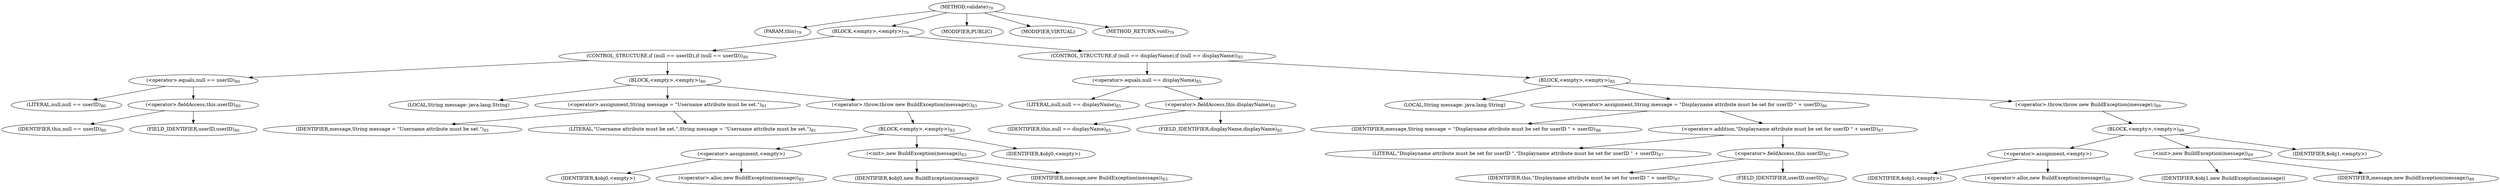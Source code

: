 digraph "validate" {  
"71" [label = <(METHOD,validate)<SUB>79</SUB>> ]
"72" [label = <(PARAM,this)<SUB>79</SUB>> ]
"73" [label = <(BLOCK,&lt;empty&gt;,&lt;empty&gt;)<SUB>79</SUB>> ]
"74" [label = <(CONTROL_STRUCTURE,if (null == userID),if (null == userID))<SUB>80</SUB>> ]
"75" [label = <(&lt;operator&gt;.equals,null == userID)<SUB>80</SUB>> ]
"76" [label = <(LITERAL,null,null == userID)<SUB>80</SUB>> ]
"77" [label = <(&lt;operator&gt;.fieldAccess,this.userID)<SUB>80</SUB>> ]
"78" [label = <(IDENTIFIER,this,null == userID)<SUB>80</SUB>> ]
"79" [label = <(FIELD_IDENTIFIER,userID,userID)<SUB>80</SUB>> ]
"80" [label = <(BLOCK,&lt;empty&gt;,&lt;empty&gt;)<SUB>80</SUB>> ]
"81" [label = <(LOCAL,String message: java.lang.String)> ]
"82" [label = <(&lt;operator&gt;.assignment,String message = &quot;Username attribute must be set.&quot;)<SUB>81</SUB>> ]
"83" [label = <(IDENTIFIER,message,String message = &quot;Username attribute must be set.&quot;)<SUB>81</SUB>> ]
"84" [label = <(LITERAL,&quot;Username attribute must be set.&quot;,String message = &quot;Username attribute must be set.&quot;)<SUB>81</SUB>> ]
"85" [label = <(&lt;operator&gt;.throw,throw new BuildException(message);)<SUB>83</SUB>> ]
"86" [label = <(BLOCK,&lt;empty&gt;,&lt;empty&gt;)<SUB>83</SUB>> ]
"87" [label = <(&lt;operator&gt;.assignment,&lt;empty&gt;)> ]
"88" [label = <(IDENTIFIER,$obj0,&lt;empty&gt;)> ]
"89" [label = <(&lt;operator&gt;.alloc,new BuildException(message))<SUB>83</SUB>> ]
"90" [label = <(&lt;init&gt;,new BuildException(message))<SUB>83</SUB>> ]
"91" [label = <(IDENTIFIER,$obj0,new BuildException(message))> ]
"92" [label = <(IDENTIFIER,message,new BuildException(message))<SUB>83</SUB>> ]
"93" [label = <(IDENTIFIER,$obj0,&lt;empty&gt;)> ]
"94" [label = <(CONTROL_STRUCTURE,if (null == displayName),if (null == displayName))<SUB>85</SUB>> ]
"95" [label = <(&lt;operator&gt;.equals,null == displayName)<SUB>85</SUB>> ]
"96" [label = <(LITERAL,null,null == displayName)<SUB>85</SUB>> ]
"97" [label = <(&lt;operator&gt;.fieldAccess,this.displayName)<SUB>85</SUB>> ]
"98" [label = <(IDENTIFIER,this,null == displayName)<SUB>85</SUB>> ]
"99" [label = <(FIELD_IDENTIFIER,displayName,displayName)<SUB>85</SUB>> ]
"100" [label = <(BLOCK,&lt;empty&gt;,&lt;empty&gt;)<SUB>85</SUB>> ]
"101" [label = <(LOCAL,String message: java.lang.String)> ]
"102" [label = <(&lt;operator&gt;.assignment,String message = &quot;Displayname attribute must be set for userID &quot; + userID)<SUB>86</SUB>> ]
"103" [label = <(IDENTIFIER,message,String message = &quot;Displayname attribute must be set for userID &quot; + userID)<SUB>86</SUB>> ]
"104" [label = <(&lt;operator&gt;.addition,&quot;Displayname attribute must be set for userID &quot; + userID)<SUB>87</SUB>> ]
"105" [label = <(LITERAL,&quot;Displayname attribute must be set for userID &quot;,&quot;Displayname attribute must be set for userID &quot; + userID)<SUB>87</SUB>> ]
"106" [label = <(&lt;operator&gt;.fieldAccess,this.userID)<SUB>87</SUB>> ]
"107" [label = <(IDENTIFIER,this,&quot;Displayname attribute must be set for userID &quot; + userID)<SUB>87</SUB>> ]
"108" [label = <(FIELD_IDENTIFIER,userID,userID)<SUB>87</SUB>> ]
"109" [label = <(&lt;operator&gt;.throw,throw new BuildException(message);)<SUB>89</SUB>> ]
"110" [label = <(BLOCK,&lt;empty&gt;,&lt;empty&gt;)<SUB>89</SUB>> ]
"111" [label = <(&lt;operator&gt;.assignment,&lt;empty&gt;)> ]
"112" [label = <(IDENTIFIER,$obj1,&lt;empty&gt;)> ]
"113" [label = <(&lt;operator&gt;.alloc,new BuildException(message))<SUB>89</SUB>> ]
"114" [label = <(&lt;init&gt;,new BuildException(message))<SUB>89</SUB>> ]
"115" [label = <(IDENTIFIER,$obj1,new BuildException(message))> ]
"116" [label = <(IDENTIFIER,message,new BuildException(message))<SUB>89</SUB>> ]
"117" [label = <(IDENTIFIER,$obj1,&lt;empty&gt;)> ]
"118" [label = <(MODIFIER,PUBLIC)> ]
"119" [label = <(MODIFIER,VIRTUAL)> ]
"120" [label = <(METHOD_RETURN,void)<SUB>79</SUB>> ]
  "71" -> "72" 
  "71" -> "73" 
  "71" -> "118" 
  "71" -> "119" 
  "71" -> "120" 
  "73" -> "74" 
  "73" -> "94" 
  "74" -> "75" 
  "74" -> "80" 
  "75" -> "76" 
  "75" -> "77" 
  "77" -> "78" 
  "77" -> "79" 
  "80" -> "81" 
  "80" -> "82" 
  "80" -> "85" 
  "82" -> "83" 
  "82" -> "84" 
  "85" -> "86" 
  "86" -> "87" 
  "86" -> "90" 
  "86" -> "93" 
  "87" -> "88" 
  "87" -> "89" 
  "90" -> "91" 
  "90" -> "92" 
  "94" -> "95" 
  "94" -> "100" 
  "95" -> "96" 
  "95" -> "97" 
  "97" -> "98" 
  "97" -> "99" 
  "100" -> "101" 
  "100" -> "102" 
  "100" -> "109" 
  "102" -> "103" 
  "102" -> "104" 
  "104" -> "105" 
  "104" -> "106" 
  "106" -> "107" 
  "106" -> "108" 
  "109" -> "110" 
  "110" -> "111" 
  "110" -> "114" 
  "110" -> "117" 
  "111" -> "112" 
  "111" -> "113" 
  "114" -> "115" 
  "114" -> "116" 
}
